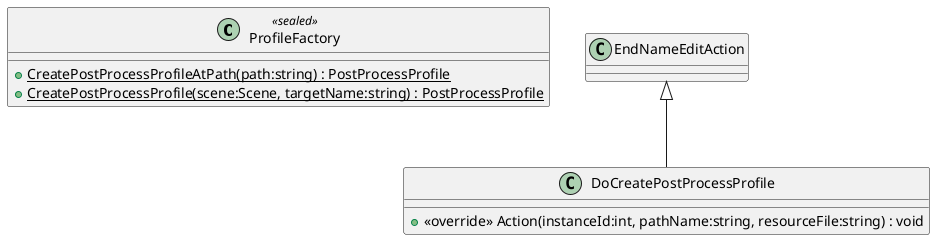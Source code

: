 @startuml
class ProfileFactory <<sealed>> {
    + {static} CreatePostProcessProfileAtPath(path:string) : PostProcessProfile
    + {static} CreatePostProcessProfile(scene:Scene, targetName:string) : PostProcessProfile
}
class DoCreatePostProcessProfile {
    + <<override>> Action(instanceId:int, pathName:string, resourceFile:string) : void
}
EndNameEditAction <|-- DoCreatePostProcessProfile
@enduml
